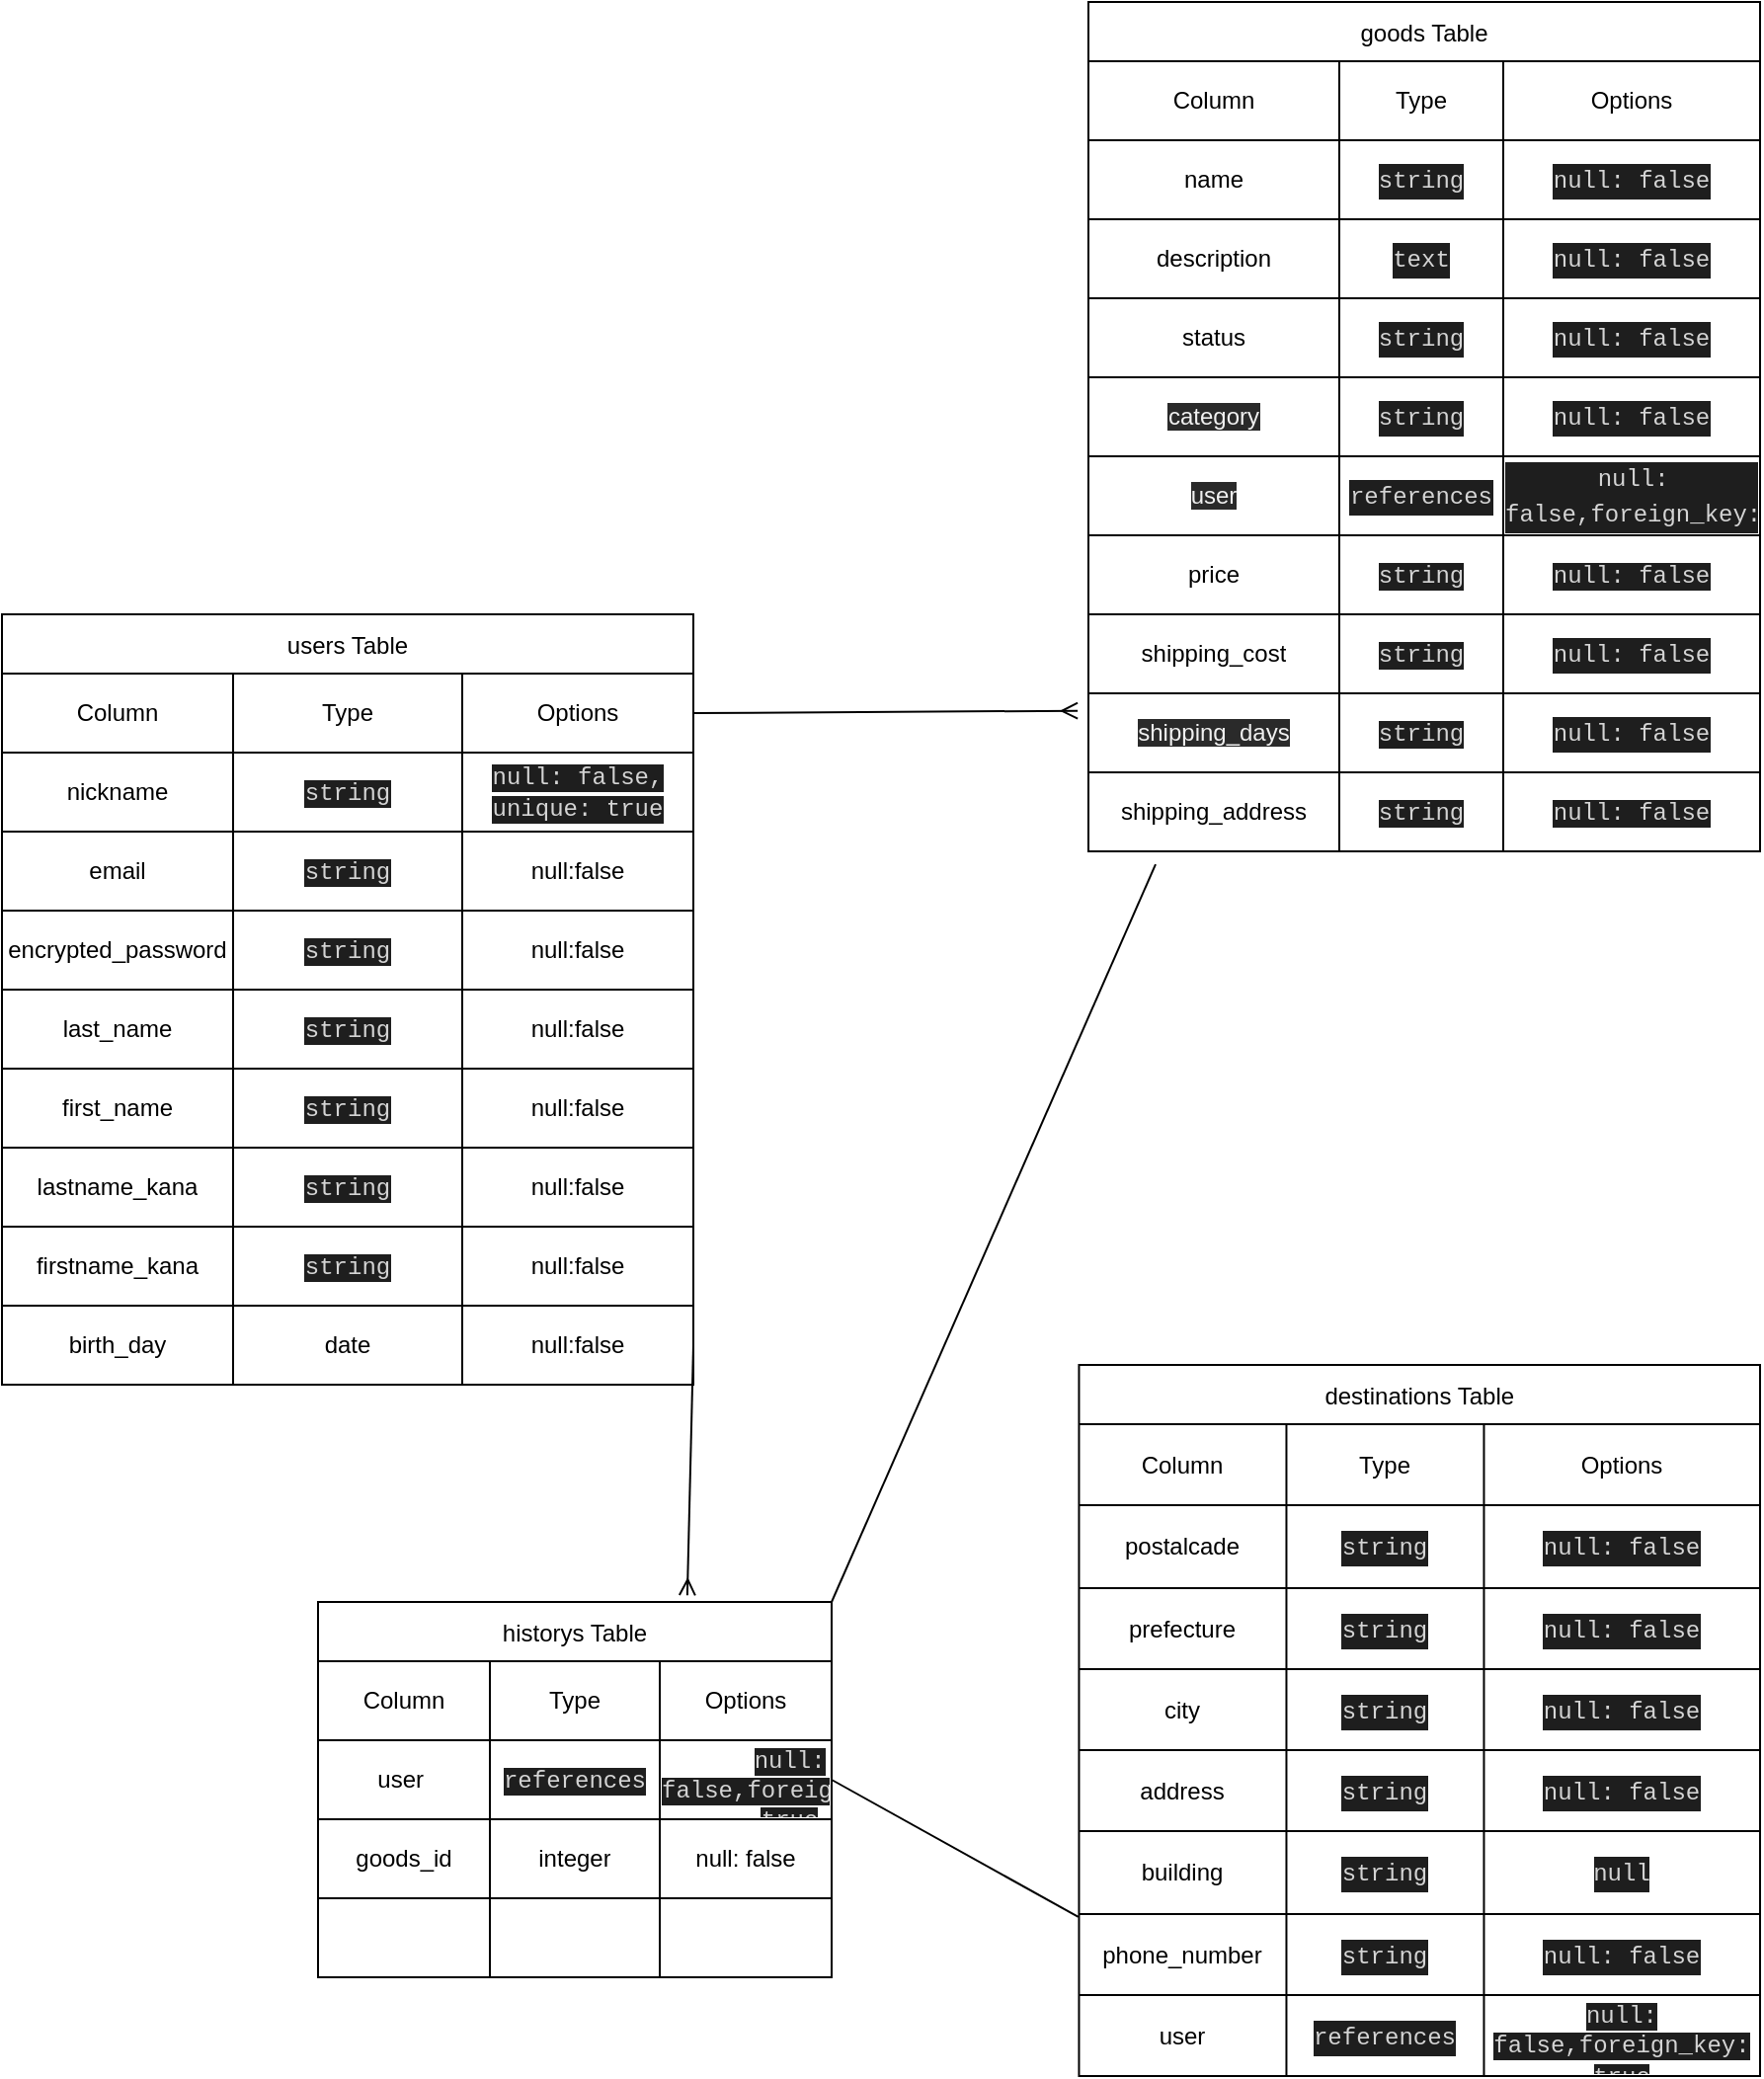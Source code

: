 <mxfile>
    <diagram id="8ZZipcFq8wdRMtJ0WvpI" name="ページ1">
        <mxGraphModel dx="1076" dy="807" grid="1" gridSize="10" guides="1" tooltips="1" connect="1" arrows="1" fold="1" page="1" pageScale="1" pageWidth="827" pageHeight="1169" math="0" shadow="0">
            <root>
                <mxCell id="0"/>
                <mxCell id="1" parent="0"/>
                <mxCell id="40" value="goods Table" style="shape=table;startSize=30;container=1;collapsible=0;childLayout=tableLayout;" vertex="1" parent="1">
                    <mxGeometry x="1120" y="40" width="340" height="430" as="geometry"/>
                </mxCell>
                <mxCell id="41" value="" style="shape=partialRectangle;collapsible=0;dropTarget=0;pointerEvents=0;fillColor=none;top=0;left=0;bottom=0;right=0;points=[[0,0.5],[1,0.5]];portConstraint=eastwest;" vertex="1" parent="40">
                    <mxGeometry y="30" width="340" height="40" as="geometry"/>
                </mxCell>
                <mxCell id="42" value="Column" style="shape=partialRectangle;html=1;whiteSpace=wrap;connectable=0;overflow=hidden;fillColor=none;top=0;left=0;bottom=0;right=0;pointerEvents=1;" vertex="1" parent="41">
                    <mxGeometry width="127" height="40" as="geometry">
                        <mxRectangle width="127" height="40" as="alternateBounds"/>
                    </mxGeometry>
                </mxCell>
                <mxCell id="43" value="Type" style="shape=partialRectangle;html=1;whiteSpace=wrap;connectable=0;overflow=hidden;fillColor=none;top=0;left=0;bottom=0;right=0;pointerEvents=1;" vertex="1" parent="41">
                    <mxGeometry x="127" width="83" height="40" as="geometry">
                        <mxRectangle width="83" height="40" as="alternateBounds"/>
                    </mxGeometry>
                </mxCell>
                <mxCell id="44" value="Options" style="shape=partialRectangle;html=1;whiteSpace=wrap;connectable=0;overflow=hidden;fillColor=none;top=0;left=0;bottom=0;right=0;pointerEvents=1;" vertex="1" parent="41">
                    <mxGeometry x="210" width="130" height="40" as="geometry">
                        <mxRectangle width="130" height="40" as="alternateBounds"/>
                    </mxGeometry>
                </mxCell>
                <mxCell id="45" value="" style="shape=partialRectangle;collapsible=0;dropTarget=0;pointerEvents=0;fillColor=none;top=0;left=0;bottom=0;right=0;points=[[0,0.5],[1,0.5]];portConstraint=eastwest;" vertex="1" parent="40">
                    <mxGeometry y="70" width="340" height="40" as="geometry"/>
                </mxCell>
                <mxCell id="46" value="name" style="shape=partialRectangle;html=1;whiteSpace=wrap;connectable=0;overflow=hidden;fillColor=none;top=0;left=0;bottom=0;right=0;pointerEvents=1;" vertex="1" parent="45">
                    <mxGeometry width="127" height="40" as="geometry">
                        <mxRectangle width="127" height="40" as="alternateBounds"/>
                    </mxGeometry>
                </mxCell>
                <mxCell id="47" value="&lt;div style=&quot;color: rgb(212 , 212 , 212) ; background-color: rgb(30 , 30 , 30) ; font-family: &amp;#34;menlo&amp;#34; , &amp;#34;monaco&amp;#34; , &amp;#34;courier new&amp;#34; , monospace ; line-height: 18px&quot;&gt;string&lt;/div&gt;" style="shape=partialRectangle;html=1;whiteSpace=wrap;connectable=0;overflow=hidden;fillColor=none;top=0;left=0;bottom=0;right=0;pointerEvents=1;" vertex="1" parent="45">
                    <mxGeometry x="127" width="83" height="40" as="geometry">
                        <mxRectangle width="83" height="40" as="alternateBounds"/>
                    </mxGeometry>
                </mxCell>
                <mxCell id="48" value="&lt;div style=&quot;color: rgb(212 , 212 , 212) ; background-color: rgb(30 , 30 , 30) ; font-family: &amp;#34;menlo&amp;#34; , &amp;#34;monaco&amp;#34; , &amp;#34;courier new&amp;#34; , monospace ; line-height: 18px&quot;&gt;null: false&lt;/div&gt;" style="shape=partialRectangle;html=1;whiteSpace=wrap;connectable=0;overflow=hidden;fillColor=none;top=0;left=0;bottom=0;right=0;pointerEvents=1;" vertex="1" parent="45">
                    <mxGeometry x="210" width="130" height="40" as="geometry">
                        <mxRectangle width="130" height="40" as="alternateBounds"/>
                    </mxGeometry>
                </mxCell>
                <mxCell id="49" value="" style="shape=partialRectangle;collapsible=0;dropTarget=0;pointerEvents=0;fillColor=none;top=0;left=0;bottom=0;right=0;points=[[0,0.5],[1,0.5]];portConstraint=eastwest;" vertex="1" parent="40">
                    <mxGeometry y="110" width="340" height="40" as="geometry"/>
                </mxCell>
                <mxCell id="50" value="description" style="shape=partialRectangle;html=1;whiteSpace=wrap;connectable=0;overflow=hidden;fillColor=none;top=0;left=0;bottom=0;right=0;pointerEvents=1;" vertex="1" parent="49">
                    <mxGeometry width="127" height="40" as="geometry">
                        <mxRectangle width="127" height="40" as="alternateBounds"/>
                    </mxGeometry>
                </mxCell>
                <mxCell id="51" value="&lt;div style=&quot;color: rgb(212 , 212 , 212) ; background-color: rgb(30 , 30 , 30) ; font-family: &amp;#34;menlo&amp;#34; , &amp;#34;monaco&amp;#34; , &amp;#34;courier new&amp;#34; , monospace ; line-height: 18px&quot;&gt;text&lt;/div&gt;" style="shape=partialRectangle;html=1;whiteSpace=wrap;connectable=0;overflow=hidden;fillColor=none;top=0;left=0;bottom=0;right=0;pointerEvents=1;" vertex="1" parent="49">
                    <mxGeometry x="127" width="83" height="40" as="geometry">
                        <mxRectangle width="83" height="40" as="alternateBounds"/>
                    </mxGeometry>
                </mxCell>
                <mxCell id="52" value="&lt;meta charset=&quot;utf-8&quot;&gt;&lt;div style=&quot;color: rgb(212, 212, 212); background-color: rgb(30, 30, 30); font-family: menlo, monaco, &amp;quot;courier new&amp;quot;, monospace; font-weight: normal; font-size: 12px; line-height: 18px;&quot;&gt;&lt;div&gt;&lt;span style=&quot;color: #d4d4d4&quot;&gt;null: false&lt;/span&gt;&lt;/div&gt;&lt;/div&gt;" style="shape=partialRectangle;html=1;whiteSpace=wrap;connectable=0;overflow=hidden;fillColor=none;top=0;left=0;bottom=0;right=0;pointerEvents=1;" vertex="1" parent="49">
                    <mxGeometry x="210" width="130" height="40" as="geometry">
                        <mxRectangle width="130" height="40" as="alternateBounds"/>
                    </mxGeometry>
                </mxCell>
                <mxCell id="53" value="" style="shape=partialRectangle;collapsible=0;dropTarget=0;pointerEvents=0;fillColor=none;top=0;left=0;bottom=0;right=0;points=[[0,0.5],[1,0.5]];portConstraint=eastwest;" vertex="1" parent="40">
                    <mxGeometry y="150" width="340" height="40" as="geometry"/>
                </mxCell>
                <mxCell id="54" value="status" style="shape=partialRectangle;html=1;whiteSpace=wrap;connectable=0;overflow=hidden;fillColor=none;top=0;left=0;bottom=0;right=0;pointerEvents=1;" vertex="1" parent="53">
                    <mxGeometry width="127" height="40" as="geometry">
                        <mxRectangle width="127" height="40" as="alternateBounds"/>
                    </mxGeometry>
                </mxCell>
                <mxCell id="55" value="&lt;div style=&quot;color: rgb(212 , 212 , 212) ; background-color: rgb(30 , 30 , 30) ; font-family: &amp;#34;menlo&amp;#34; , &amp;#34;monaco&amp;#34; , &amp;#34;courier new&amp;#34; , monospace ; line-height: 18px&quot;&gt;string&lt;/div&gt;" style="shape=partialRectangle;html=1;whiteSpace=wrap;connectable=0;overflow=hidden;fillColor=none;top=0;left=0;bottom=0;right=0;pointerEvents=1;" vertex="1" parent="53">
                    <mxGeometry x="127" width="83" height="40" as="geometry">
                        <mxRectangle width="83" height="40" as="alternateBounds"/>
                    </mxGeometry>
                </mxCell>
                <mxCell id="56" value="&lt;meta charset=&quot;utf-8&quot;&gt;&lt;div style=&quot;color: rgb(212, 212, 212); background-color: rgb(30, 30, 30); font-family: menlo, monaco, &amp;quot;courier new&amp;quot;, monospace; font-weight: normal; font-size: 12px; line-height: 18px;&quot;&gt;&lt;div&gt;&lt;span style=&quot;color: #d4d4d4&quot;&gt;null: false&lt;/span&gt;&lt;/div&gt;&lt;/div&gt;" style="shape=partialRectangle;html=1;whiteSpace=wrap;connectable=0;overflow=hidden;fillColor=none;top=0;left=0;bottom=0;right=0;pointerEvents=1;" vertex="1" parent="53">
                    <mxGeometry x="210" width="130" height="40" as="geometry">
                        <mxRectangle width="130" height="40" as="alternateBounds"/>
                    </mxGeometry>
                </mxCell>
                <mxCell id="57" value="" style="shape=partialRectangle;collapsible=0;dropTarget=0;pointerEvents=0;fillColor=none;top=0;left=0;bottom=0;right=0;points=[[0,0.5],[1,0.5]];portConstraint=eastwest;" vertex="1" parent="40">
                    <mxGeometry y="190" width="340" height="40" as="geometry"/>
                </mxCell>
                <mxCell id="58" value="&lt;meta charset=&quot;utf-8&quot;&gt;&lt;span style=&quot;color: rgb(240, 240, 240); font-family: helvetica; font-size: 12px; font-style: normal; font-weight: 400; letter-spacing: normal; text-align: center; text-indent: 0px; text-transform: none; word-spacing: 0px; background-color: rgb(42, 42, 42); display: inline; float: none;&quot;&gt;category&lt;/span&gt;" style="shape=partialRectangle;html=1;whiteSpace=wrap;connectable=0;overflow=hidden;fillColor=none;top=0;left=0;bottom=0;right=0;pointerEvents=1;" vertex="1" parent="57">
                    <mxGeometry width="127" height="40" as="geometry">
                        <mxRectangle width="127" height="40" as="alternateBounds"/>
                    </mxGeometry>
                </mxCell>
                <mxCell id="59" value="&lt;div style=&quot;color: rgb(212 , 212 , 212) ; background-color: rgb(30 , 30 , 30) ; font-family: &amp;#34;menlo&amp;#34; , &amp;#34;monaco&amp;#34; , &amp;#34;courier new&amp;#34; , monospace ; line-height: 18px&quot;&gt;string&lt;/div&gt;" style="shape=partialRectangle;html=1;whiteSpace=wrap;connectable=0;overflow=hidden;fillColor=none;top=0;left=0;bottom=0;right=0;pointerEvents=1;" vertex="1" parent="57">
                    <mxGeometry x="127" width="83" height="40" as="geometry">
                        <mxRectangle width="83" height="40" as="alternateBounds"/>
                    </mxGeometry>
                </mxCell>
                <mxCell id="60" value="&lt;meta charset=&quot;utf-8&quot;&gt;&lt;div style=&quot;color: rgb(212, 212, 212); background-color: rgb(30, 30, 30); font-family: menlo, monaco, &amp;quot;courier new&amp;quot;, monospace; font-weight: normal; font-size: 12px; line-height: 18px;&quot;&gt;&lt;div&gt;&lt;span style=&quot;color: #d4d4d4&quot;&gt;null: false&lt;/span&gt;&lt;/div&gt;&lt;/div&gt;" style="shape=partialRectangle;html=1;whiteSpace=wrap;connectable=0;overflow=hidden;fillColor=none;top=0;left=0;bottom=0;right=0;pointerEvents=1;" vertex="1" parent="57">
                    <mxGeometry x="210" width="130" height="40" as="geometry">
                        <mxRectangle width="130" height="40" as="alternateBounds"/>
                    </mxGeometry>
                </mxCell>
                <mxCell id="61" value="" style="shape=partialRectangle;collapsible=0;dropTarget=0;pointerEvents=0;fillColor=none;top=0;left=0;bottom=0;right=0;points=[[0,0.5],[1,0.5]];portConstraint=eastwest;" vertex="1" parent="40">
                    <mxGeometry y="230" width="340" height="40" as="geometry"/>
                </mxCell>
                <mxCell id="62" value="&lt;span style=&quot;color: rgb(240 , 240 , 240) ; font-family: &amp;#34;helvetica&amp;#34; ; font-size: 12px ; font-style: normal ; font-weight: 400 ; letter-spacing: normal ; text-align: center ; text-indent: 0px ; text-transform: none ; word-spacing: 0px ; background-color: rgb(42 , 42 , 42) ; display: inline ; float: none&quot;&gt;user&lt;/span&gt;" style="shape=partialRectangle;html=1;whiteSpace=wrap;connectable=0;overflow=hidden;fillColor=none;top=0;left=0;bottom=0;right=0;pointerEvents=1;" vertex="1" parent="61">
                    <mxGeometry width="127" height="40" as="geometry">
                        <mxRectangle width="127" height="40" as="alternateBounds"/>
                    </mxGeometry>
                </mxCell>
                <mxCell id="63" value="&lt;div style=&quot;color: rgb(212 , 212 , 212) ; background-color: rgb(30 , 30 , 30) ; font-family: &amp;#34;menlo&amp;#34; , &amp;#34;monaco&amp;#34; , &amp;#34;courier new&amp;#34; , monospace ; font-weight: normal ; font-size: 12px ; line-height: 18px&quot;&gt;&lt;div style=&quot;font-family: &amp;#34;menlo&amp;#34; , &amp;#34;monaco&amp;#34; , &amp;#34;courier new&amp;#34; , monospace ; line-height: 18px&quot;&gt;references&lt;/div&gt;&lt;/div&gt;" style="shape=partialRectangle;html=1;whiteSpace=wrap;connectable=0;overflow=hidden;fillColor=none;top=0;left=0;bottom=0;right=0;pointerEvents=1;" vertex="1" parent="61">
                    <mxGeometry x="127" width="83" height="40" as="geometry">
                        <mxRectangle width="83" height="40" as="alternateBounds"/>
                    </mxGeometry>
                </mxCell>
                <mxCell id="64" value="&lt;div style=&quot;color: rgb(212 , 212 , 212) ; background-color: rgb(30 , 30 , 30) ; font-family: &amp;#34;menlo&amp;#34; , &amp;#34;monaco&amp;#34; , &amp;#34;courier new&amp;#34; , monospace ; font-weight: normal ; font-size: 12px ; line-height: 18px&quot;&gt;&lt;div&gt;&lt;span style=&quot;color: #d4d4d4&quot;&gt;null: false,&lt;/span&gt;&lt;span style=&quot;font-family: &amp;#34;menlo&amp;#34; , &amp;#34;monaco&amp;#34; , &amp;#34;courier new&amp;#34; , monospace&quot;&gt;foreign_key: true&lt;/span&gt;&lt;/div&gt;&lt;/div&gt;" style="shape=partialRectangle;html=1;whiteSpace=wrap;connectable=0;overflow=hidden;fillColor=none;top=0;left=0;bottom=0;right=0;pointerEvents=1;" vertex="1" parent="61">
                    <mxGeometry x="210" width="130" height="40" as="geometry">
                        <mxRectangle width="130" height="40" as="alternateBounds"/>
                    </mxGeometry>
                </mxCell>
                <mxCell id="65" value="" style="shape=partialRectangle;collapsible=0;dropTarget=0;pointerEvents=0;fillColor=none;top=0;left=0;bottom=0;right=0;points=[[0,0.5],[1,0.5]];portConstraint=eastwest;" vertex="1" parent="40">
                    <mxGeometry y="270" width="340" height="40" as="geometry"/>
                </mxCell>
                <mxCell id="66" value="price" style="shape=partialRectangle;html=1;whiteSpace=wrap;connectable=0;overflow=hidden;fillColor=none;top=0;left=0;bottom=0;right=0;pointerEvents=1;" vertex="1" parent="65">
                    <mxGeometry width="127" height="40" as="geometry">
                        <mxRectangle width="127" height="40" as="alternateBounds"/>
                    </mxGeometry>
                </mxCell>
                <mxCell id="67" value="&lt;meta charset=&quot;utf-8&quot;&gt;&lt;span style=&quot;color: rgb(212, 212, 212); font-family: menlo, monaco, &amp;quot;courier new&amp;quot;, monospace; font-size: 12px; font-style: normal; font-weight: 400; letter-spacing: normal; text-align: center; text-indent: 0px; text-transform: none; word-spacing: 0px; background-color: rgb(30, 30, 30); display: inline; float: none;&quot;&gt;string&lt;/span&gt;" style="shape=partialRectangle;html=1;whiteSpace=wrap;connectable=0;overflow=hidden;fillColor=none;top=0;left=0;bottom=0;right=0;pointerEvents=1;" vertex="1" parent="65">
                    <mxGeometry x="127" width="83" height="40" as="geometry">
                        <mxRectangle width="83" height="40" as="alternateBounds"/>
                    </mxGeometry>
                </mxCell>
                <mxCell id="68" value="&lt;meta charset=&quot;utf-8&quot;&gt;&lt;span style=&quot;color: rgb(212, 212, 212); font-family: menlo, monaco, &amp;quot;courier new&amp;quot;, monospace; font-size: 12px; font-style: normal; font-weight: 400; letter-spacing: normal; text-align: center; text-indent: 0px; text-transform: none; word-spacing: 0px; background-color: rgb(30, 30, 30); display: inline; float: none;&quot;&gt;null: false&lt;/span&gt;" style="shape=partialRectangle;html=1;whiteSpace=wrap;connectable=0;overflow=hidden;fillColor=none;top=0;left=0;bottom=0;right=0;pointerEvents=1;" vertex="1" parent="65">
                    <mxGeometry x="210" width="130" height="40" as="geometry">
                        <mxRectangle width="130" height="40" as="alternateBounds"/>
                    </mxGeometry>
                </mxCell>
                <mxCell id="69" value="" style="shape=partialRectangle;collapsible=0;dropTarget=0;pointerEvents=0;fillColor=none;top=0;left=0;bottom=0;right=0;points=[[0,0.5],[1,0.5]];portConstraint=eastwest;" vertex="1" parent="40">
                    <mxGeometry y="310" width="340" height="40" as="geometry"/>
                </mxCell>
                <mxCell id="70" value="&lt;span&gt;shipping_cost&lt;/span&gt;" style="shape=partialRectangle;html=1;whiteSpace=wrap;connectable=0;overflow=hidden;fillColor=none;top=0;left=0;bottom=0;right=0;pointerEvents=1;" vertex="1" parent="69">
                    <mxGeometry width="127" height="40" as="geometry">
                        <mxRectangle width="127" height="40" as="alternateBounds"/>
                    </mxGeometry>
                </mxCell>
                <mxCell id="71" value="&lt;meta charset=&quot;utf-8&quot;&gt;&lt;span style=&quot;color: rgb(212, 212, 212); font-family: menlo, monaco, &amp;quot;courier new&amp;quot;, monospace; font-size: 12px; font-style: normal; font-weight: 400; letter-spacing: normal; text-align: center; text-indent: 0px; text-transform: none; word-spacing: 0px; background-color: rgb(30, 30, 30); display: inline; float: none;&quot;&gt;string&lt;/span&gt;" style="shape=partialRectangle;html=1;whiteSpace=wrap;connectable=0;overflow=hidden;fillColor=none;top=0;left=0;bottom=0;right=0;pointerEvents=1;" vertex="1" parent="69">
                    <mxGeometry x="127" width="83" height="40" as="geometry">
                        <mxRectangle width="83" height="40" as="alternateBounds"/>
                    </mxGeometry>
                </mxCell>
                <mxCell id="72" value="&lt;div style=&quot;color: rgb(212 , 212 , 212) ; background-color: rgb(30 , 30 , 30) ; font-family: &amp;#34;menlo&amp;#34; , &amp;#34;monaco&amp;#34; , &amp;#34;courier new&amp;#34; , monospace ; font-weight: normal ; font-size: 12px ; line-height: 18px&quot;&gt;null: false&lt;br&gt;&lt;/div&gt;" style="shape=partialRectangle;html=1;whiteSpace=wrap;connectable=0;overflow=hidden;fillColor=none;top=0;left=0;bottom=0;right=0;pointerEvents=1;" vertex="1" parent="69">
                    <mxGeometry x="210" width="130" height="40" as="geometry">
                        <mxRectangle width="130" height="40" as="alternateBounds"/>
                    </mxGeometry>
                </mxCell>
                <mxCell id="73" value="" style="shape=partialRectangle;collapsible=0;dropTarget=0;pointerEvents=0;fillColor=none;top=0;left=0;bottom=0;right=0;points=[[0,0.5],[1,0.5]];portConstraint=eastwest;" vertex="1" parent="40">
                    <mxGeometry y="350" width="340" height="40" as="geometry"/>
                </mxCell>
                <mxCell id="74" value="&lt;meta charset=&quot;utf-8&quot;&gt;&lt;span style=&quot;color: rgb(240, 240, 240); font-family: helvetica; font-size: 12px; font-style: normal; font-weight: 400; letter-spacing: normal; text-align: center; text-indent: 0px; text-transform: none; word-spacing: 0px; background-color: rgb(42, 42, 42); display: inline; float: none;&quot;&gt;shipping_days&lt;/span&gt;" style="shape=partialRectangle;html=1;whiteSpace=wrap;connectable=0;overflow=hidden;fillColor=none;top=0;left=0;bottom=0;right=0;pointerEvents=1;" vertex="1" parent="73">
                    <mxGeometry width="127" height="40" as="geometry">
                        <mxRectangle width="127" height="40" as="alternateBounds"/>
                    </mxGeometry>
                </mxCell>
                <mxCell id="75" value="&lt;meta charset=&quot;utf-8&quot;&gt;&lt;span style=&quot;color: rgb(212, 212, 212); font-family: menlo, monaco, &amp;quot;courier new&amp;quot;, monospace; font-size: 12px; font-style: normal; font-weight: 400; letter-spacing: normal; text-align: center; text-indent: 0px; text-transform: none; word-spacing: 0px; background-color: rgb(30, 30, 30); display: inline; float: none;&quot;&gt;string&lt;/span&gt;" style="shape=partialRectangle;html=1;whiteSpace=wrap;connectable=0;overflow=hidden;fillColor=none;top=0;left=0;bottom=0;right=0;pointerEvents=1;" vertex="1" parent="73">
                    <mxGeometry x="127" width="83" height="40" as="geometry">
                        <mxRectangle width="83" height="40" as="alternateBounds"/>
                    </mxGeometry>
                </mxCell>
                <mxCell id="76" value="&lt;div style=&quot;color: rgb(212 , 212 , 212) ; background-color: rgb(30 , 30 , 30) ; font-family: &amp;#34;menlo&amp;#34; , &amp;#34;monaco&amp;#34; , &amp;#34;courier new&amp;#34; , monospace ; font-weight: normal ; font-size: 12px ; line-height: 18px&quot;&gt;null: false&lt;br&gt;&lt;/div&gt;" style="shape=partialRectangle;html=1;whiteSpace=wrap;connectable=0;overflow=hidden;fillColor=none;top=0;left=0;bottom=0;right=0;pointerEvents=1;" vertex="1" parent="73">
                    <mxGeometry x="210" width="130" height="40" as="geometry">
                        <mxRectangle width="130" height="40" as="alternateBounds"/>
                    </mxGeometry>
                </mxCell>
                <mxCell id="130" style="shape=partialRectangle;collapsible=0;dropTarget=0;pointerEvents=0;fillColor=none;top=0;left=0;bottom=0;right=0;points=[[0,0.5],[1,0.5]];portConstraint=eastwest;" vertex="1" parent="40">
                    <mxGeometry y="390" width="340" height="40" as="geometry"/>
                </mxCell>
                <mxCell id="131" value="shipping_address" style="shape=partialRectangle;html=1;whiteSpace=wrap;connectable=0;overflow=hidden;fillColor=none;top=0;left=0;bottom=0;right=0;pointerEvents=1;" vertex="1" parent="130">
                    <mxGeometry width="127" height="40" as="geometry">
                        <mxRectangle width="127" height="40" as="alternateBounds"/>
                    </mxGeometry>
                </mxCell>
                <mxCell id="132" value="&lt;span style=&quot;color: rgb(212 , 212 , 212) ; font-family: &amp;#34;menlo&amp;#34; , &amp;#34;monaco&amp;#34; , &amp;#34;courier new&amp;#34; , monospace ; background-color: rgb(30 , 30 , 30)&quot;&gt;string&lt;/span&gt;" style="shape=partialRectangle;html=1;whiteSpace=wrap;connectable=0;overflow=hidden;fillColor=none;top=0;left=0;bottom=0;right=0;pointerEvents=1;" vertex="1" parent="130">
                    <mxGeometry x="127" width="83" height="40" as="geometry">
                        <mxRectangle width="83" height="40" as="alternateBounds"/>
                    </mxGeometry>
                </mxCell>
                <mxCell id="133" value="&lt;meta charset=&quot;utf-8&quot;&gt;&lt;span style=&quot;color: rgb(212, 212, 212); font-family: menlo, monaco, &amp;quot;courier new&amp;quot;, monospace; font-size: 12px; font-style: normal; font-weight: 400; letter-spacing: normal; text-align: center; text-indent: 0px; text-transform: none; word-spacing: 0px; background-color: rgb(30, 30, 30); display: inline; float: none;&quot;&gt;null: false&lt;/span&gt;" style="shape=partialRectangle;html=1;whiteSpace=wrap;connectable=0;overflow=hidden;fillColor=none;top=0;left=0;bottom=0;right=0;pointerEvents=1;" vertex="1" parent="130">
                    <mxGeometry x="210" width="130" height="40" as="geometry">
                        <mxRectangle width="130" height="40" as="alternateBounds"/>
                    </mxGeometry>
                </mxCell>
                <mxCell id="83" value="destinations Table" style="shape=table;startSize=30;container=1;collapsible=0;childLayout=tableLayout;" vertex="1" parent="1">
                    <mxGeometry x="1115.23" y="730" width="344.77" height="360" as="geometry"/>
                </mxCell>
                <mxCell id="84" value="" style="shape=partialRectangle;collapsible=0;dropTarget=0;pointerEvents=0;fillColor=none;top=0;left=0;bottom=0;right=0;points=[[0,0.5],[1,0.5]];portConstraint=eastwest;" vertex="1" parent="83">
                    <mxGeometry y="30" width="344.77" height="41" as="geometry"/>
                </mxCell>
                <mxCell id="85" value="Column" style="shape=partialRectangle;html=1;whiteSpace=wrap;connectable=0;overflow=hidden;fillColor=none;top=0;left=0;bottom=0;right=0;pointerEvents=1;" vertex="1" parent="84">
                    <mxGeometry width="105" height="41" as="geometry">
                        <mxRectangle width="105" height="41" as="alternateBounds"/>
                    </mxGeometry>
                </mxCell>
                <mxCell id="86" value="Type" style="shape=partialRectangle;html=1;whiteSpace=wrap;connectable=0;overflow=hidden;fillColor=none;top=0;left=0;bottom=0;right=0;pointerEvents=1;" vertex="1" parent="84">
                    <mxGeometry x="105" width="100" height="41" as="geometry">
                        <mxRectangle width="100" height="41" as="alternateBounds"/>
                    </mxGeometry>
                </mxCell>
                <mxCell id="87" value="Options" style="shape=partialRectangle;html=1;whiteSpace=wrap;connectable=0;overflow=hidden;fillColor=none;top=0;left=0;bottom=0;right=0;pointerEvents=1;" vertex="1" parent="84">
                    <mxGeometry x="205" width="140" height="41" as="geometry">
                        <mxRectangle width="140" height="41" as="alternateBounds"/>
                    </mxGeometry>
                </mxCell>
                <mxCell id="88" value="" style="shape=partialRectangle;collapsible=0;dropTarget=0;pointerEvents=0;fillColor=none;top=0;left=0;bottom=0;right=0;points=[[0,0.5],[1,0.5]];portConstraint=eastwest;" vertex="1" parent="83">
                    <mxGeometry y="71" width="344.77" height="42" as="geometry"/>
                </mxCell>
                <mxCell id="89" value="postalcade" style="shape=partialRectangle;html=1;whiteSpace=wrap;connectable=0;overflow=hidden;fillColor=none;top=0;left=0;bottom=0;right=0;pointerEvents=1;" vertex="1" parent="88">
                    <mxGeometry width="105" height="42" as="geometry">
                        <mxRectangle width="105" height="42" as="alternateBounds"/>
                    </mxGeometry>
                </mxCell>
                <mxCell id="90" value="&lt;div style=&quot;color: rgb(212 , 212 , 212) ; background-color: rgb(30 , 30 , 30) ; font-family: &amp;#34;menlo&amp;#34; , &amp;#34;monaco&amp;#34; , &amp;#34;courier new&amp;#34; , monospace ; line-height: 18px&quot;&gt;string&lt;/div&gt;" style="shape=partialRectangle;html=1;whiteSpace=wrap;connectable=0;overflow=hidden;fillColor=none;top=0;left=0;bottom=0;right=0;pointerEvents=1;" vertex="1" parent="88">
                    <mxGeometry x="105" width="100" height="42" as="geometry">
                        <mxRectangle width="100" height="42" as="alternateBounds"/>
                    </mxGeometry>
                </mxCell>
                <mxCell id="91" value="&lt;div style=&quot;color: rgb(212 , 212 , 212) ; background-color: rgb(30 , 30 , 30) ; font-family: &amp;#34;menlo&amp;#34; , &amp;#34;monaco&amp;#34; , &amp;#34;courier new&amp;#34; , monospace ; line-height: 18px&quot;&gt;null: false&lt;/div&gt;" style="shape=partialRectangle;html=1;whiteSpace=wrap;connectable=0;overflow=hidden;fillColor=none;top=0;left=0;bottom=0;right=0;pointerEvents=1;" vertex="1" parent="88">
                    <mxGeometry x="205" width="140" height="42" as="geometry">
                        <mxRectangle width="140" height="42" as="alternateBounds"/>
                    </mxGeometry>
                </mxCell>
                <mxCell id="92" value="" style="shape=partialRectangle;collapsible=0;dropTarget=0;pointerEvents=0;fillColor=none;top=0;left=0;bottom=0;right=0;points=[[0,0.5],[1,0.5]];portConstraint=eastwest;" vertex="1" parent="83">
                    <mxGeometry y="113" width="344.77" height="41" as="geometry"/>
                </mxCell>
                <mxCell id="93" value="prefecture" style="shape=partialRectangle;html=1;whiteSpace=wrap;connectable=0;overflow=hidden;fillColor=none;top=0;left=0;bottom=0;right=0;pointerEvents=1;" vertex="1" parent="92">
                    <mxGeometry width="105" height="41" as="geometry">
                        <mxRectangle width="105" height="41" as="alternateBounds"/>
                    </mxGeometry>
                </mxCell>
                <mxCell id="94" value="&lt;div style=&quot;color: rgb(212 , 212 , 212) ; background-color: rgb(30 , 30 , 30) ; font-family: &amp;#34;menlo&amp;#34; , &amp;#34;monaco&amp;#34; , &amp;#34;courier new&amp;#34; , monospace ; line-height: 18px&quot;&gt;string&lt;/div&gt;" style="shape=partialRectangle;html=1;whiteSpace=wrap;connectable=0;overflow=hidden;fillColor=none;top=0;left=0;bottom=0;right=0;pointerEvents=1;" vertex="1" parent="92">
                    <mxGeometry x="105" width="100" height="41" as="geometry">
                        <mxRectangle width="100" height="41" as="alternateBounds"/>
                    </mxGeometry>
                </mxCell>
                <mxCell id="95" value="&lt;meta charset=&quot;utf-8&quot;&gt;&lt;div style=&quot;color: rgb(212, 212, 212); background-color: rgb(30, 30, 30); font-family: menlo, monaco, &amp;quot;courier new&amp;quot;, monospace; font-weight: normal; font-size: 12px; line-height: 18px;&quot;&gt;&lt;div&gt;&lt;span style=&quot;color: #d4d4d4&quot;&gt;null: false&lt;/span&gt;&lt;/div&gt;&lt;/div&gt;" style="shape=partialRectangle;html=1;whiteSpace=wrap;connectable=0;overflow=hidden;fillColor=none;top=0;left=0;bottom=0;right=0;pointerEvents=1;" vertex="1" parent="92">
                    <mxGeometry x="205" width="140" height="41" as="geometry">
                        <mxRectangle width="140" height="41" as="alternateBounds"/>
                    </mxGeometry>
                </mxCell>
                <mxCell id="96" value="" style="shape=partialRectangle;collapsible=0;dropTarget=0;pointerEvents=0;fillColor=none;top=0;left=0;bottom=0;right=0;points=[[0,0.5],[1,0.5]];portConstraint=eastwest;" vertex="1" parent="83">
                    <mxGeometry y="154" width="344.77" height="41" as="geometry"/>
                </mxCell>
                <mxCell id="97" value="city" style="shape=partialRectangle;html=1;whiteSpace=wrap;connectable=0;overflow=hidden;fillColor=none;top=0;left=0;bottom=0;right=0;pointerEvents=1;" vertex="1" parent="96">
                    <mxGeometry width="105" height="41" as="geometry">
                        <mxRectangle width="105" height="41" as="alternateBounds"/>
                    </mxGeometry>
                </mxCell>
                <mxCell id="98" value="&lt;div style=&quot;color: rgb(212 , 212 , 212) ; background-color: rgb(30 , 30 , 30) ; font-family: &amp;#34;menlo&amp;#34; , &amp;#34;monaco&amp;#34; , &amp;#34;courier new&amp;#34; , monospace ; line-height: 18px&quot;&gt;string&lt;/div&gt;" style="shape=partialRectangle;html=1;whiteSpace=wrap;connectable=0;overflow=hidden;fillColor=none;top=0;left=0;bottom=0;right=0;pointerEvents=1;" vertex="1" parent="96">
                    <mxGeometry x="105" width="100" height="41" as="geometry">
                        <mxRectangle width="100" height="41" as="alternateBounds"/>
                    </mxGeometry>
                </mxCell>
                <mxCell id="99" value="&lt;meta charset=&quot;utf-8&quot;&gt;&lt;div style=&quot;color: rgb(212, 212, 212); background-color: rgb(30, 30, 30); font-family: menlo, monaco, &amp;quot;courier new&amp;quot;, monospace; font-weight: normal; font-size: 12px; line-height: 18px;&quot;&gt;&lt;div&gt;&lt;span style=&quot;color: #d4d4d4&quot;&gt;null: false&lt;/span&gt;&lt;/div&gt;&lt;/div&gt;" style="shape=partialRectangle;html=1;whiteSpace=wrap;connectable=0;overflow=hidden;fillColor=none;top=0;left=0;bottom=0;right=0;pointerEvents=1;" vertex="1" parent="96">
                    <mxGeometry x="205" width="140" height="41" as="geometry">
                        <mxRectangle width="140" height="41" as="alternateBounds"/>
                    </mxGeometry>
                </mxCell>
                <mxCell id="100" value="" style="shape=partialRectangle;collapsible=0;dropTarget=0;pointerEvents=0;fillColor=none;top=0;left=0;bottom=0;right=0;points=[[0,0.5],[1,0.5]];portConstraint=eastwest;" vertex="1" parent="83">
                    <mxGeometry y="195" width="344.77" height="41" as="geometry"/>
                </mxCell>
                <mxCell id="101" value="address" style="shape=partialRectangle;html=1;whiteSpace=wrap;connectable=0;overflow=hidden;fillColor=none;top=0;left=0;bottom=0;right=0;pointerEvents=1;" vertex="1" parent="100">
                    <mxGeometry width="105" height="41" as="geometry">
                        <mxRectangle width="105" height="41" as="alternateBounds"/>
                    </mxGeometry>
                </mxCell>
                <mxCell id="102" value="&lt;div style=&quot;color: rgb(212 , 212 , 212) ; background-color: rgb(30 , 30 , 30) ; font-family: &amp;#34;menlo&amp;#34; , &amp;#34;monaco&amp;#34; , &amp;#34;courier new&amp;#34; , monospace ; line-height: 18px&quot;&gt;string&lt;/div&gt;" style="shape=partialRectangle;html=1;whiteSpace=wrap;connectable=0;overflow=hidden;fillColor=none;top=0;left=0;bottom=0;right=0;pointerEvents=1;" vertex="1" parent="100">
                    <mxGeometry x="105" width="100" height="41" as="geometry">
                        <mxRectangle width="100" height="41" as="alternateBounds"/>
                    </mxGeometry>
                </mxCell>
                <mxCell id="103" value="&lt;meta charset=&quot;utf-8&quot;&gt;&lt;div style=&quot;color: rgb(212, 212, 212); background-color: rgb(30, 30, 30); font-family: menlo, monaco, &amp;quot;courier new&amp;quot;, monospace; font-weight: normal; font-size: 12px; line-height: 18px;&quot;&gt;&lt;div&gt;&lt;span style=&quot;color: #d4d4d4&quot;&gt;null: false&lt;/span&gt;&lt;/div&gt;&lt;/div&gt;" style="shape=partialRectangle;html=1;whiteSpace=wrap;connectable=0;overflow=hidden;fillColor=none;top=0;left=0;bottom=0;right=0;pointerEvents=1;" vertex="1" parent="100">
                    <mxGeometry x="205" width="140" height="41" as="geometry">
                        <mxRectangle width="140" height="41" as="alternateBounds"/>
                    </mxGeometry>
                </mxCell>
                <mxCell id="104" value="" style="shape=partialRectangle;collapsible=0;dropTarget=0;pointerEvents=0;fillColor=none;top=0;left=0;bottom=0;right=0;points=[[0,0.5],[1,0.5]];portConstraint=eastwest;" vertex="1" parent="83">
                    <mxGeometry y="236" width="344.77" height="42" as="geometry"/>
                </mxCell>
                <mxCell id="105" value="building" style="shape=partialRectangle;html=1;whiteSpace=wrap;connectable=0;overflow=hidden;fillColor=none;top=0;left=0;bottom=0;right=0;pointerEvents=1;" vertex="1" parent="104">
                    <mxGeometry width="105" height="42" as="geometry">
                        <mxRectangle width="105" height="42" as="alternateBounds"/>
                    </mxGeometry>
                </mxCell>
                <mxCell id="106" value="&lt;meta charset=&quot;utf-8&quot;&gt;&lt;div style=&quot;color: rgb(212, 212, 212); background-color: rgb(30, 30, 30); font-family: menlo, monaco, &amp;quot;courier new&amp;quot;, monospace; font-weight: normal; font-size: 12px; line-height: 18px;&quot;&gt;&lt;div&gt;&lt;span style=&quot;color: #d4d4d4&quot;&gt;string&lt;/span&gt;&lt;/div&gt;&lt;/div&gt;" style="shape=partialRectangle;html=1;whiteSpace=wrap;connectable=0;overflow=hidden;fillColor=none;top=0;left=0;bottom=0;right=0;pointerEvents=1;" vertex="1" parent="104">
                    <mxGeometry x="105" width="100" height="42" as="geometry">
                        <mxRectangle width="100" height="42" as="alternateBounds"/>
                    </mxGeometry>
                </mxCell>
                <mxCell id="107" value="&lt;div style=&quot;color: rgb(212 , 212 , 212) ; background-color: rgb(30 , 30 , 30) ; font-family: &amp;#34;menlo&amp;#34; , &amp;#34;monaco&amp;#34; , &amp;#34;courier new&amp;#34; , monospace ; font-weight: normal ; font-size: 12px ; line-height: 18px&quot;&gt;&lt;div&gt;&lt;span style=&quot;color: #d4d4d4&quot;&gt;null&lt;/span&gt;&lt;/div&gt;&lt;/div&gt;" style="shape=partialRectangle;html=1;whiteSpace=wrap;connectable=0;overflow=hidden;fillColor=none;top=0;left=0;bottom=0;right=0;pointerEvents=1;" vertex="1" parent="104">
                    <mxGeometry x="205" width="140" height="42" as="geometry">
                        <mxRectangle width="140" height="42" as="alternateBounds"/>
                    </mxGeometry>
                </mxCell>
                <mxCell id="108" value="" style="shape=partialRectangle;collapsible=0;dropTarget=0;pointerEvents=0;fillColor=none;top=0;left=0;bottom=0;right=0;points=[[0,0.5],[1,0.5]];portConstraint=eastwest;" vertex="1" parent="83">
                    <mxGeometry y="278" width="344.77" height="41" as="geometry"/>
                </mxCell>
                <mxCell id="109" value="phone_number" style="shape=partialRectangle;html=1;whiteSpace=wrap;connectable=0;overflow=hidden;fillColor=none;top=0;left=0;bottom=0;right=0;pointerEvents=1;" vertex="1" parent="108">
                    <mxGeometry width="105" height="41" as="geometry">
                        <mxRectangle width="105" height="41" as="alternateBounds"/>
                    </mxGeometry>
                </mxCell>
                <mxCell id="110" value="&lt;meta charset=&quot;utf-8&quot;&gt;&lt;div style=&quot;color: rgb(212, 212, 212); background-color: rgb(30, 30, 30); font-family: menlo, monaco, &amp;quot;courier new&amp;quot;, monospace; font-weight: normal; font-size: 12px; line-height: 18px;&quot;&gt;&lt;div&gt;&lt;span style=&quot;color: #d4d4d4&quot;&gt;string&lt;/span&gt;&lt;/div&gt;&lt;/div&gt;" style="shape=partialRectangle;html=1;whiteSpace=wrap;connectable=0;overflow=hidden;fillColor=none;top=0;left=0;bottom=0;right=0;pointerEvents=1;" vertex="1" parent="108">
                    <mxGeometry x="105" width="100" height="41" as="geometry">
                        <mxRectangle width="100" height="41" as="alternateBounds"/>
                    </mxGeometry>
                </mxCell>
                <mxCell id="111" value="&lt;meta charset=&quot;utf-8&quot;&gt;&lt;div style=&quot;color: rgb(212, 212, 212); background-color: rgb(30, 30, 30); font-family: menlo, monaco, &amp;quot;courier new&amp;quot;, monospace; font-weight: normal; font-size: 12px; line-height: 18px;&quot;&gt;&lt;div&gt;&lt;span style=&quot;color: #d4d4d4&quot;&gt;null: false&lt;/span&gt;&lt;/div&gt;&lt;/div&gt;" style="shape=partialRectangle;html=1;whiteSpace=wrap;connectable=0;overflow=hidden;fillColor=none;top=0;left=0;bottom=0;right=0;pointerEvents=1;" vertex="1" parent="108">
                    <mxGeometry x="205" width="140" height="41" as="geometry">
                        <mxRectangle width="140" height="41" as="alternateBounds"/>
                    </mxGeometry>
                </mxCell>
                <mxCell id="112" value="" style="shape=partialRectangle;collapsible=0;dropTarget=0;pointerEvents=0;fillColor=none;top=0;left=0;bottom=0;right=0;points=[[0,0.5],[1,0.5]];portConstraint=eastwest;" vertex="1" parent="83">
                    <mxGeometry y="319" width="344.77" height="41" as="geometry"/>
                </mxCell>
                <mxCell id="113" value="user" style="shape=partialRectangle;html=1;whiteSpace=wrap;connectable=0;overflow=hidden;fillColor=none;top=0;left=0;bottom=0;right=0;pointerEvents=1;" vertex="1" parent="112">
                    <mxGeometry width="105" height="41" as="geometry">
                        <mxRectangle width="105" height="41" as="alternateBounds"/>
                    </mxGeometry>
                </mxCell>
                <mxCell id="114" value="&lt;div style=&quot;color: rgb(212 , 212 , 212) ; background-color: rgb(30 , 30 , 30) ; font-family: &amp;#34;menlo&amp;#34; , &amp;#34;monaco&amp;#34; , &amp;#34;courier new&amp;#34; , monospace ; line-height: 18px&quot;&gt;references&lt;/div&gt;" style="shape=partialRectangle;html=1;whiteSpace=wrap;connectable=0;overflow=hidden;fillColor=none;top=0;left=0;bottom=0;right=0;pointerEvents=1;" vertex="1" parent="112">
                    <mxGeometry x="105" width="100" height="41" as="geometry">
                        <mxRectangle width="100" height="41" as="alternateBounds"/>
                    </mxGeometry>
                </mxCell>
                <mxCell id="115" value="&lt;span style=&quot;color: rgb(212 , 212 , 212) ; font-family: &amp;#34;menlo&amp;#34; , &amp;#34;monaco&amp;#34; , &amp;#34;courier new&amp;#34; , monospace ; background-color: rgb(30 , 30 , 30)&quot;&gt;null: false,&lt;/span&gt;&lt;span style=&quot;color: rgb(212 , 212 , 212) ; font-family: &amp;#34;menlo&amp;#34; , &amp;#34;monaco&amp;#34; , &amp;#34;courier new&amp;#34; , monospace ; background-color: rgb(30 , 30 , 30)&quot;&gt;foreign_key: true&lt;/span&gt;" style="shape=partialRectangle;html=1;whiteSpace=wrap;connectable=0;overflow=hidden;fillColor=none;top=0;left=0;bottom=0;right=0;pointerEvents=1;" vertex="1" parent="112">
                    <mxGeometry x="205" width="140" height="41" as="geometry">
                        <mxRectangle width="140" height="41" as="alternateBounds"/>
                    </mxGeometry>
                </mxCell>
                <mxCell id="238" value="users Table" style="shape=table;startSize=30;container=1;collapsible=0;childLayout=tableLayout;" vertex="1" parent="1">
                    <mxGeometry x="570" y="350" width="350" height="390" as="geometry"/>
                </mxCell>
                <mxCell id="271" style="shape=partialRectangle;collapsible=0;dropTarget=0;pointerEvents=0;fillColor=none;top=0;left=0;bottom=0;right=0;points=[[0,0.5],[1,0.5]];portConstraint=eastwest;" vertex="1" parent="238">
                    <mxGeometry y="30" width="350" height="40" as="geometry"/>
                </mxCell>
                <mxCell id="272" value="&lt;span&gt;Column&lt;/span&gt;" style="shape=partialRectangle;html=1;whiteSpace=wrap;connectable=0;overflow=hidden;fillColor=none;top=0;left=0;bottom=0;right=0;pointerEvents=1;" vertex="1" parent="271">
                    <mxGeometry width="117" height="40" as="geometry">
                        <mxRectangle width="117" height="40" as="alternateBounds"/>
                    </mxGeometry>
                </mxCell>
                <mxCell id="273" value="&lt;span&gt;Type&lt;/span&gt;" style="shape=partialRectangle;html=1;whiteSpace=wrap;connectable=0;overflow=hidden;fillColor=none;top=0;left=0;bottom=0;right=0;pointerEvents=1;" vertex="1" parent="271">
                    <mxGeometry x="117" width="116" height="40" as="geometry">
                        <mxRectangle width="116" height="40" as="alternateBounds"/>
                    </mxGeometry>
                </mxCell>
                <mxCell id="274" value="&lt;span&gt;Options&lt;/span&gt;" style="shape=partialRectangle;html=1;whiteSpace=wrap;connectable=0;overflow=hidden;fillColor=none;top=0;left=0;bottom=0;right=0;pointerEvents=1;" vertex="1" parent="271">
                    <mxGeometry x="233" width="117" height="40" as="geometry">
                        <mxRectangle width="117" height="40" as="alternateBounds"/>
                    </mxGeometry>
                </mxCell>
                <mxCell id="239" value="" style="shape=partialRectangle;collapsible=0;dropTarget=0;pointerEvents=0;fillColor=none;top=0;left=0;bottom=0;right=0;points=[[0,0.5],[1,0.5]];portConstraint=eastwest;" vertex="1" parent="238">
                    <mxGeometry y="70" width="350" height="40" as="geometry"/>
                </mxCell>
                <mxCell id="240" value="&lt;span&gt;nickname&lt;/span&gt;" style="shape=partialRectangle;html=1;whiteSpace=wrap;connectable=0;overflow=hidden;fillColor=none;top=0;left=0;bottom=0;right=0;pointerEvents=1;" vertex="1" parent="239">
                    <mxGeometry width="117" height="40" as="geometry">
                        <mxRectangle width="117" height="40" as="alternateBounds"/>
                    </mxGeometry>
                </mxCell>
                <mxCell id="241" value="&lt;span style=&quot;color: rgb(212 , 212 , 212) ; font-family: &amp;#34;menlo&amp;#34; , &amp;#34;monaco&amp;#34; , &amp;#34;courier new&amp;#34; , monospace ; background-color: rgb(30 , 30 , 30)&quot;&gt;string&lt;/span&gt;" style="shape=partialRectangle;html=1;whiteSpace=wrap;connectable=0;overflow=hidden;fillColor=none;top=0;left=0;bottom=0;right=0;pointerEvents=1;" vertex="1" parent="239">
                    <mxGeometry x="117" width="116" height="40" as="geometry">
                        <mxRectangle width="116" height="40" as="alternateBounds"/>
                    </mxGeometry>
                </mxCell>
                <mxCell id="242" value="&lt;span style=&quot;color: rgb(212 , 212 , 212) ; font-family: &amp;#34;menlo&amp;#34; , &amp;#34;monaco&amp;#34; , &amp;#34;courier new&amp;#34; , monospace ; background-color: rgb(30 , 30 , 30)&quot;&gt;null: false, unique: true&lt;/span&gt;" style="shape=partialRectangle;html=1;whiteSpace=wrap;connectable=0;overflow=hidden;fillColor=none;top=0;left=0;bottom=0;right=0;pointerEvents=1;" vertex="1" parent="239">
                    <mxGeometry x="233" width="117" height="40" as="geometry">
                        <mxRectangle width="117" height="40" as="alternateBounds"/>
                    </mxGeometry>
                </mxCell>
                <mxCell id="243" value="" style="shape=partialRectangle;collapsible=0;dropTarget=0;pointerEvents=0;fillColor=none;top=0;left=0;bottom=0;right=0;points=[[0,0.5],[1,0.5]];portConstraint=eastwest;" vertex="1" parent="238">
                    <mxGeometry y="110" width="350" height="40" as="geometry"/>
                </mxCell>
                <mxCell id="244" value="&lt;span&gt;email&lt;/span&gt;" style="shape=partialRectangle;html=1;whiteSpace=wrap;connectable=0;overflow=hidden;fillColor=none;top=0;left=0;bottom=0;right=0;pointerEvents=1;" vertex="1" parent="243">
                    <mxGeometry width="117" height="40" as="geometry">
                        <mxRectangle width="117" height="40" as="alternateBounds"/>
                    </mxGeometry>
                </mxCell>
                <mxCell id="245" value="&lt;span style=&quot;color: rgb(212 , 212 , 212) ; font-family: &amp;#34;menlo&amp;#34; , &amp;#34;monaco&amp;#34; , &amp;#34;courier new&amp;#34; , monospace ; background-color: rgb(30 , 30 , 30)&quot;&gt;string&lt;/span&gt;" style="shape=partialRectangle;html=1;whiteSpace=wrap;connectable=0;overflow=hidden;fillColor=none;top=0;left=0;bottom=0;right=0;pointerEvents=1;" vertex="1" parent="243">
                    <mxGeometry x="117" width="116" height="40" as="geometry">
                        <mxRectangle width="116" height="40" as="alternateBounds"/>
                    </mxGeometry>
                </mxCell>
                <mxCell id="246" value="null:false" style="shape=partialRectangle;html=1;whiteSpace=wrap;connectable=0;overflow=hidden;fillColor=none;top=0;left=0;bottom=0;right=0;pointerEvents=1;" vertex="1" parent="243">
                    <mxGeometry x="233" width="117" height="40" as="geometry">
                        <mxRectangle width="117" height="40" as="alternateBounds"/>
                    </mxGeometry>
                </mxCell>
                <mxCell id="247" value="" style="shape=partialRectangle;collapsible=0;dropTarget=0;pointerEvents=0;fillColor=none;top=0;left=0;bottom=0;right=0;points=[[0,0.5],[1,0.5]];portConstraint=eastwest;" vertex="1" parent="238">
                    <mxGeometry y="150" width="350" height="40" as="geometry"/>
                </mxCell>
                <mxCell id="248" value="&lt;span&gt;encrypted_password&lt;/span&gt;" style="shape=partialRectangle;html=1;whiteSpace=wrap;connectable=0;overflow=hidden;fillColor=none;top=0;left=0;bottom=0;right=0;pointerEvents=1;" vertex="1" parent="247">
                    <mxGeometry width="117" height="40" as="geometry">
                        <mxRectangle width="117" height="40" as="alternateBounds"/>
                    </mxGeometry>
                </mxCell>
                <mxCell id="249" value="&lt;span style=&quot;color: rgb(212 , 212 , 212) ; font-family: &amp;#34;menlo&amp;#34; , &amp;#34;monaco&amp;#34; , &amp;#34;courier new&amp;#34; , monospace ; background-color: rgb(30 , 30 , 30)&quot;&gt;string&lt;/span&gt;" style="shape=partialRectangle;html=1;whiteSpace=wrap;connectable=0;overflow=hidden;fillColor=none;top=0;left=0;bottom=0;right=0;pointerEvents=1;" vertex="1" parent="247">
                    <mxGeometry x="117" width="116" height="40" as="geometry">
                        <mxRectangle width="116" height="40" as="alternateBounds"/>
                    </mxGeometry>
                </mxCell>
                <mxCell id="250" value="&lt;span&gt;null:false&lt;/span&gt;" style="shape=partialRectangle;html=1;whiteSpace=wrap;connectable=0;overflow=hidden;fillColor=none;top=0;left=0;bottom=0;right=0;pointerEvents=1;" vertex="1" parent="247">
                    <mxGeometry x="233" width="117" height="40" as="geometry">
                        <mxRectangle width="117" height="40" as="alternateBounds"/>
                    </mxGeometry>
                </mxCell>
                <mxCell id="251" value="" style="shape=partialRectangle;collapsible=0;dropTarget=0;pointerEvents=0;fillColor=none;top=0;left=0;bottom=0;right=0;points=[[0,0.5],[1,0.5]];portConstraint=eastwest;" vertex="1" parent="238">
                    <mxGeometry y="190" width="350" height="40" as="geometry"/>
                </mxCell>
                <mxCell id="252" value="last_name" style="shape=partialRectangle;html=1;whiteSpace=wrap;connectable=0;overflow=hidden;fillColor=none;top=0;left=0;bottom=0;right=0;pointerEvents=1;" vertex="1" parent="251">
                    <mxGeometry width="117" height="40" as="geometry">
                        <mxRectangle width="117" height="40" as="alternateBounds"/>
                    </mxGeometry>
                </mxCell>
                <mxCell id="253" value="&lt;span style=&quot;color: rgb(212 , 212 , 212) ; font-family: &amp;#34;menlo&amp;#34; , &amp;#34;monaco&amp;#34; , &amp;#34;courier new&amp;#34; , monospace ; background-color: rgb(30 , 30 , 30)&quot;&gt;string&lt;/span&gt;" style="shape=partialRectangle;html=1;whiteSpace=wrap;connectable=0;overflow=hidden;fillColor=none;top=0;left=0;bottom=0;right=0;pointerEvents=1;" vertex="1" parent="251">
                    <mxGeometry x="117" width="116" height="40" as="geometry">
                        <mxRectangle width="116" height="40" as="alternateBounds"/>
                    </mxGeometry>
                </mxCell>
                <mxCell id="254" value="&lt;span&gt;null:false&lt;/span&gt;" style="shape=partialRectangle;html=1;whiteSpace=wrap;connectable=0;overflow=hidden;fillColor=none;top=0;left=0;bottom=0;right=0;pointerEvents=1;" vertex="1" parent="251">
                    <mxGeometry x="233" width="117" height="40" as="geometry">
                        <mxRectangle width="117" height="40" as="alternateBounds"/>
                    </mxGeometry>
                </mxCell>
                <mxCell id="255" value="" style="shape=partialRectangle;collapsible=0;dropTarget=0;pointerEvents=0;fillColor=none;top=0;left=0;bottom=0;right=0;points=[[0,0.5],[1,0.5]];portConstraint=eastwest;" vertex="1" parent="238">
                    <mxGeometry y="230" width="350" height="40" as="geometry"/>
                </mxCell>
                <mxCell id="256" value="&lt;span&gt;first_name&lt;/span&gt;" style="shape=partialRectangle;html=1;whiteSpace=wrap;connectable=0;overflow=hidden;fillColor=none;top=0;left=0;bottom=0;right=0;pointerEvents=1;" vertex="1" parent="255">
                    <mxGeometry width="117" height="40" as="geometry">
                        <mxRectangle width="117" height="40" as="alternateBounds"/>
                    </mxGeometry>
                </mxCell>
                <mxCell id="257" value="&lt;span style=&quot;color: rgb(212 , 212 , 212) ; font-family: &amp;#34;menlo&amp;#34; , &amp;#34;monaco&amp;#34; , &amp;#34;courier new&amp;#34; , monospace ; background-color: rgb(30 , 30 , 30)&quot;&gt;string&lt;/span&gt;" style="shape=partialRectangle;html=1;whiteSpace=wrap;connectable=0;overflow=hidden;fillColor=none;top=0;left=0;bottom=0;right=0;pointerEvents=1;" vertex="1" parent="255">
                    <mxGeometry x="117" width="116" height="40" as="geometry">
                        <mxRectangle width="116" height="40" as="alternateBounds"/>
                    </mxGeometry>
                </mxCell>
                <mxCell id="258" value="&lt;span&gt;null:false&lt;/span&gt;" style="shape=partialRectangle;html=1;whiteSpace=wrap;connectable=0;overflow=hidden;fillColor=none;top=0;left=0;bottom=0;right=0;pointerEvents=1;" vertex="1" parent="255">
                    <mxGeometry x="233" width="117" height="40" as="geometry">
                        <mxRectangle width="117" height="40" as="alternateBounds"/>
                    </mxGeometry>
                </mxCell>
                <mxCell id="259" value="" style="shape=partialRectangle;collapsible=0;dropTarget=0;pointerEvents=0;fillColor=none;top=0;left=0;bottom=0;right=0;points=[[0,0.5],[1,0.5]];portConstraint=eastwest;" vertex="1" parent="238">
                    <mxGeometry y="270" width="350" height="40" as="geometry"/>
                </mxCell>
                <mxCell id="260" value="&lt;span&gt;lastname_kana&lt;/span&gt;" style="shape=partialRectangle;html=1;whiteSpace=wrap;connectable=0;overflow=hidden;fillColor=none;top=0;left=0;bottom=0;right=0;pointerEvents=1;" vertex="1" parent="259">
                    <mxGeometry width="117" height="40" as="geometry">
                        <mxRectangle width="117" height="40" as="alternateBounds"/>
                    </mxGeometry>
                </mxCell>
                <mxCell id="261" value="&lt;span style=&quot;color: rgb(212 , 212 , 212) ; font-family: &amp;#34;menlo&amp;#34; , &amp;#34;monaco&amp;#34; , &amp;#34;courier new&amp;#34; , monospace ; background-color: rgb(30 , 30 , 30)&quot;&gt;string&lt;/span&gt;" style="shape=partialRectangle;html=1;whiteSpace=wrap;connectable=0;overflow=hidden;fillColor=none;top=0;left=0;bottom=0;right=0;pointerEvents=1;" vertex="1" parent="259">
                    <mxGeometry x="117" width="116" height="40" as="geometry">
                        <mxRectangle width="116" height="40" as="alternateBounds"/>
                    </mxGeometry>
                </mxCell>
                <mxCell id="262" value="&lt;span&gt;null:false&lt;/span&gt;" style="shape=partialRectangle;html=1;whiteSpace=wrap;connectable=0;overflow=hidden;fillColor=none;top=0;left=0;bottom=0;right=0;pointerEvents=1;" vertex="1" parent="259">
                    <mxGeometry x="233" width="117" height="40" as="geometry">
                        <mxRectangle width="117" height="40" as="alternateBounds"/>
                    </mxGeometry>
                </mxCell>
                <mxCell id="263" value="" style="shape=partialRectangle;collapsible=0;dropTarget=0;pointerEvents=0;fillColor=none;top=0;left=0;bottom=0;right=0;points=[[0,0.5],[1,0.5]];portConstraint=eastwest;" vertex="1" parent="238">
                    <mxGeometry y="310" width="350" height="40" as="geometry"/>
                </mxCell>
                <mxCell id="264" value="&lt;span&gt;firstname_kana&lt;/span&gt;" style="shape=partialRectangle;html=1;whiteSpace=wrap;connectable=0;overflow=hidden;fillColor=none;top=0;left=0;bottom=0;right=0;pointerEvents=1;" vertex="1" parent="263">
                    <mxGeometry width="117" height="40" as="geometry">
                        <mxRectangle width="117" height="40" as="alternateBounds"/>
                    </mxGeometry>
                </mxCell>
                <mxCell id="265" value="&lt;span style=&quot;color: rgb(212 , 212 , 212) ; font-family: &amp;#34;menlo&amp;#34; , &amp;#34;monaco&amp;#34; , &amp;#34;courier new&amp;#34; , monospace ; background-color: rgb(30 , 30 , 30)&quot;&gt;string&lt;/span&gt;" style="shape=partialRectangle;html=1;whiteSpace=wrap;connectable=0;overflow=hidden;fillColor=none;top=0;left=0;bottom=0;right=0;pointerEvents=1;" vertex="1" parent="263">
                    <mxGeometry x="117" width="116" height="40" as="geometry">
                        <mxRectangle width="116" height="40" as="alternateBounds"/>
                    </mxGeometry>
                </mxCell>
                <mxCell id="266" value="&lt;span&gt;null:false&lt;/span&gt;" style="shape=partialRectangle;html=1;whiteSpace=wrap;connectable=0;overflow=hidden;fillColor=none;top=0;left=0;bottom=0;right=0;pointerEvents=1;" vertex="1" parent="263">
                    <mxGeometry x="233" width="117" height="40" as="geometry">
                        <mxRectangle width="117" height="40" as="alternateBounds"/>
                    </mxGeometry>
                </mxCell>
                <mxCell id="267" value="" style="shape=partialRectangle;collapsible=0;dropTarget=0;pointerEvents=0;fillColor=none;top=0;left=0;bottom=0;right=0;points=[[0,0.5],[1,0.5]];portConstraint=eastwest;" vertex="1" parent="238">
                    <mxGeometry y="350" width="350" height="40" as="geometry"/>
                </mxCell>
                <mxCell id="268" value="&lt;span&gt;birth_day&lt;/span&gt;" style="shape=partialRectangle;html=1;whiteSpace=wrap;connectable=0;overflow=hidden;fillColor=none;top=0;left=0;bottom=0;right=0;pointerEvents=1;" vertex="1" parent="267">
                    <mxGeometry width="117" height="40" as="geometry">
                        <mxRectangle width="117" height="40" as="alternateBounds"/>
                    </mxGeometry>
                </mxCell>
                <mxCell id="269" value="date" style="shape=partialRectangle;html=1;whiteSpace=wrap;connectable=0;overflow=hidden;fillColor=none;top=0;left=0;bottom=0;right=0;pointerEvents=1;" vertex="1" parent="267">
                    <mxGeometry x="117" width="116" height="40" as="geometry">
                        <mxRectangle width="116" height="40" as="alternateBounds"/>
                    </mxGeometry>
                </mxCell>
                <mxCell id="270" value="&lt;span&gt;null:false&lt;/span&gt;" style="shape=partialRectangle;html=1;whiteSpace=wrap;connectable=0;overflow=hidden;fillColor=none;top=0;left=0;bottom=0;right=0;pointerEvents=1;" vertex="1" parent="267">
                    <mxGeometry x="233" width="117" height="40" as="geometry">
                        <mxRectangle width="117" height="40" as="alternateBounds"/>
                    </mxGeometry>
                </mxCell>
                <mxCell id="275" style="edgeStyle=none;html=1;exitX=1;exitY=0.5;exitDx=0;exitDy=0;entryX=-0.016;entryY=0.221;entryDx=0;entryDy=0;entryPerimeter=0;endArrow=ERmany;endFill=0;" edge="1" parent="1" source="271" target="73">
                    <mxGeometry relative="1" as="geometry"/>
                </mxCell>
                <mxCell id="278" style="edgeStyle=none;html=1;exitX=1;exitY=0.5;exitDx=0;exitDy=0;entryX=0.719;entryY=-0.018;entryDx=0;entryDy=0;entryPerimeter=0;endArrow=ERmany;endFill=0;" edge="1" parent="1" source="267" target="280">
                    <mxGeometry relative="1" as="geometry"/>
                </mxCell>
                <mxCell id="300" style="edgeStyle=none;html=1;exitX=1;exitY=0;exitDx=0;exitDy=0;entryX=0.1;entryY=1.164;entryDx=0;entryDy=0;entryPerimeter=0;endArrow=none;endFill=0;" edge="1" parent="1" source="280" target="130">
                    <mxGeometry relative="1" as="geometry"/>
                </mxCell>
                <mxCell id="280" value="historys Table" style="shape=table;startSize=30;container=1;collapsible=0;childLayout=tableLayout;" vertex="1" parent="1">
                    <mxGeometry x="730" y="850" width="260" height="190" as="geometry"/>
                </mxCell>
                <mxCell id="281" value="" style="shape=partialRectangle;collapsible=0;dropTarget=0;pointerEvents=0;fillColor=none;top=0;left=0;bottom=0;right=0;points=[[0,0.5],[1,0.5]];portConstraint=eastwest;" vertex="1" parent="280">
                    <mxGeometry y="30" width="260" height="40" as="geometry"/>
                </mxCell>
                <mxCell id="282" value="&lt;span&gt;Column&lt;/span&gt;" style="shape=partialRectangle;html=1;whiteSpace=wrap;connectable=0;overflow=hidden;fillColor=none;top=0;left=0;bottom=0;right=0;pointerEvents=1;" vertex="1" parent="281">
                    <mxGeometry width="87" height="40" as="geometry">
                        <mxRectangle width="87" height="40" as="alternateBounds"/>
                    </mxGeometry>
                </mxCell>
                <mxCell id="283" value="&lt;span&gt;Type&lt;/span&gt;" style="shape=partialRectangle;html=1;whiteSpace=wrap;connectable=0;overflow=hidden;fillColor=none;top=0;left=0;bottom=0;right=0;pointerEvents=1;" vertex="1" parent="281">
                    <mxGeometry x="87" width="86" height="40" as="geometry">
                        <mxRectangle width="86" height="40" as="alternateBounds"/>
                    </mxGeometry>
                </mxCell>
                <mxCell id="284" value="&lt;span&gt;Options&lt;/span&gt;" style="shape=partialRectangle;html=1;whiteSpace=wrap;connectable=0;overflow=hidden;fillColor=none;top=0;left=0;bottom=0;right=0;pointerEvents=1;" vertex="1" parent="281">
                    <mxGeometry x="173" width="87" height="40" as="geometry">
                        <mxRectangle width="87" height="40" as="alternateBounds"/>
                    </mxGeometry>
                </mxCell>
                <mxCell id="285" value="" style="shape=partialRectangle;collapsible=0;dropTarget=0;pointerEvents=0;fillColor=none;top=0;left=0;bottom=0;right=0;points=[[0,0.5],[1,0.5]];portConstraint=eastwest;" vertex="1" parent="280">
                    <mxGeometry y="70" width="260" height="40" as="geometry"/>
                </mxCell>
                <mxCell id="286" value="user&lt;span style=&quot;white-space: pre&quot;&gt;&#9;&lt;/span&gt;" style="shape=partialRectangle;html=1;whiteSpace=wrap;connectable=0;overflow=hidden;fillColor=none;top=0;left=0;bottom=0;right=0;pointerEvents=1;" vertex="1" parent="285">
                    <mxGeometry width="87" height="40" as="geometry">
                        <mxRectangle width="87" height="40" as="alternateBounds"/>
                    </mxGeometry>
                </mxCell>
                <mxCell id="287" value="&lt;span style=&quot;color: rgb(212 , 212 , 212) ; font-family: &amp;#34;menlo&amp;#34; , &amp;#34;monaco&amp;#34; , &amp;#34;courier new&amp;#34; , monospace ; background-color: rgb(30 , 30 , 30)&quot;&gt;references&lt;/span&gt;" style="shape=partialRectangle;html=1;whiteSpace=wrap;connectable=0;overflow=hidden;fillColor=none;top=0;left=0;bottom=0;right=0;pointerEvents=1;" vertex="1" parent="285">
                    <mxGeometry x="87" width="86" height="40" as="geometry">
                        <mxRectangle width="86" height="40" as="alternateBounds"/>
                    </mxGeometry>
                </mxCell>
                <mxCell id="288" value="&lt;span style=&quot;color: rgb(212 , 212 , 212) ; font-family: &amp;#34;menlo&amp;#34; , &amp;#34;monaco&amp;#34; , &amp;#34;courier new&amp;#34; , monospace ; background-color: rgb(30 , 30 , 30)&quot;&gt;null: false,&lt;/span&gt;&lt;span style=&quot;color: rgb(212 , 212 , 212) ; font-family: &amp;#34;menlo&amp;#34; , &amp;#34;monaco&amp;#34; , &amp;#34;courier new&amp;#34; , monospace ; background-color: rgb(30 , 30 , 30)&quot;&gt;foreign_key: true&lt;/span&gt;" style="shape=partialRectangle;html=1;whiteSpace=wrap;connectable=0;overflow=hidden;fillColor=none;top=0;left=0;bottom=0;right=0;pointerEvents=1;" vertex="1" parent="285">
                    <mxGeometry x="173" width="87" height="40" as="geometry">
                        <mxRectangle width="87" height="40" as="alternateBounds"/>
                    </mxGeometry>
                </mxCell>
                <mxCell id="289" value="" style="shape=partialRectangle;collapsible=0;dropTarget=0;pointerEvents=0;fillColor=none;top=0;left=0;bottom=0;right=0;points=[[0,0.5],[1,0.5]];portConstraint=eastwest;" vertex="1" parent="280">
                    <mxGeometry y="110" width="260" height="40" as="geometry"/>
                </mxCell>
                <mxCell id="290" value="goods_id" style="shape=partialRectangle;html=1;whiteSpace=wrap;connectable=0;overflow=hidden;fillColor=none;top=0;left=0;bottom=0;right=0;pointerEvents=1;" vertex="1" parent="289">
                    <mxGeometry width="87" height="40" as="geometry">
                        <mxRectangle width="87" height="40" as="alternateBounds"/>
                    </mxGeometry>
                </mxCell>
                <mxCell id="291" value="integer" style="shape=partialRectangle;html=1;whiteSpace=wrap;connectable=0;overflow=hidden;fillColor=none;top=0;left=0;bottom=0;right=0;pointerEvents=1;" vertex="1" parent="289">
                    <mxGeometry x="87" width="86" height="40" as="geometry">
                        <mxRectangle width="86" height="40" as="alternateBounds"/>
                    </mxGeometry>
                </mxCell>
                <mxCell id="292" value="null: false" style="shape=partialRectangle;html=1;whiteSpace=wrap;connectable=0;overflow=hidden;fillColor=none;top=0;left=0;bottom=0;right=0;pointerEvents=1;" vertex="1" parent="289">
                    <mxGeometry x="173" width="87" height="40" as="geometry">
                        <mxRectangle width="87" height="40" as="alternateBounds"/>
                    </mxGeometry>
                </mxCell>
                <mxCell id="293" value="" style="shape=partialRectangle;collapsible=0;dropTarget=0;pointerEvents=0;fillColor=none;top=0;left=0;bottom=0;right=0;points=[[0,0.5],[1,0.5]];portConstraint=eastwest;" vertex="1" parent="280">
                    <mxGeometry y="150" width="260" height="40" as="geometry"/>
                </mxCell>
                <mxCell id="294" value="" style="shape=partialRectangle;html=1;whiteSpace=wrap;connectable=0;overflow=hidden;fillColor=none;top=0;left=0;bottom=0;right=0;pointerEvents=1;" vertex="1" parent="293">
                    <mxGeometry width="87" height="40" as="geometry">
                        <mxRectangle width="87" height="40" as="alternateBounds"/>
                    </mxGeometry>
                </mxCell>
                <mxCell id="295" value="" style="shape=partialRectangle;html=1;whiteSpace=wrap;connectable=0;overflow=hidden;fillColor=none;top=0;left=0;bottom=0;right=0;pointerEvents=1;" vertex="1" parent="293">
                    <mxGeometry x="87" width="86" height="40" as="geometry">
                        <mxRectangle width="86" height="40" as="alternateBounds"/>
                    </mxGeometry>
                </mxCell>
                <mxCell id="296" value="" style="shape=partialRectangle;html=1;whiteSpace=wrap;connectable=0;overflow=hidden;fillColor=none;top=0;left=0;bottom=0;right=0;pointerEvents=1;" vertex="1" parent="293">
                    <mxGeometry x="173" width="87" height="40" as="geometry">
                        <mxRectangle width="87" height="40" as="alternateBounds"/>
                    </mxGeometry>
                </mxCell>
                <mxCell id="298" style="edgeStyle=none;html=1;exitX=1;exitY=0.5;exitDx=0;exitDy=0;entryX=-0.001;entryY=0.035;entryDx=0;entryDy=0;entryPerimeter=0;endArrow=none;endFill=0;" edge="1" parent="1" source="285" target="108">
                    <mxGeometry relative="1" as="geometry"/>
                </mxCell>
            </root>
        </mxGraphModel>
    </diagram>
    <diagram id="GxXceKO0Izeb9HUYpZ3c" name="ページ2">
        <mxGraphModel dx="829" dy="520" grid="1" gridSize="10" guides="1" tooltips="1" connect="1" arrows="1" fold="1" page="1" pageScale="1" pageWidth="827" pageHeight="1169" math="0" shadow="0">
            <root>
                <mxCell id="T2FzumIvXHSQFtGuiXsA-0"/>
                <mxCell id="T2FzumIvXHSQFtGuiXsA-1" parent="T2FzumIvXHSQFtGuiXsA-0"/>
            </root>
        </mxGraphModel>
    </diagram>
</mxfile>